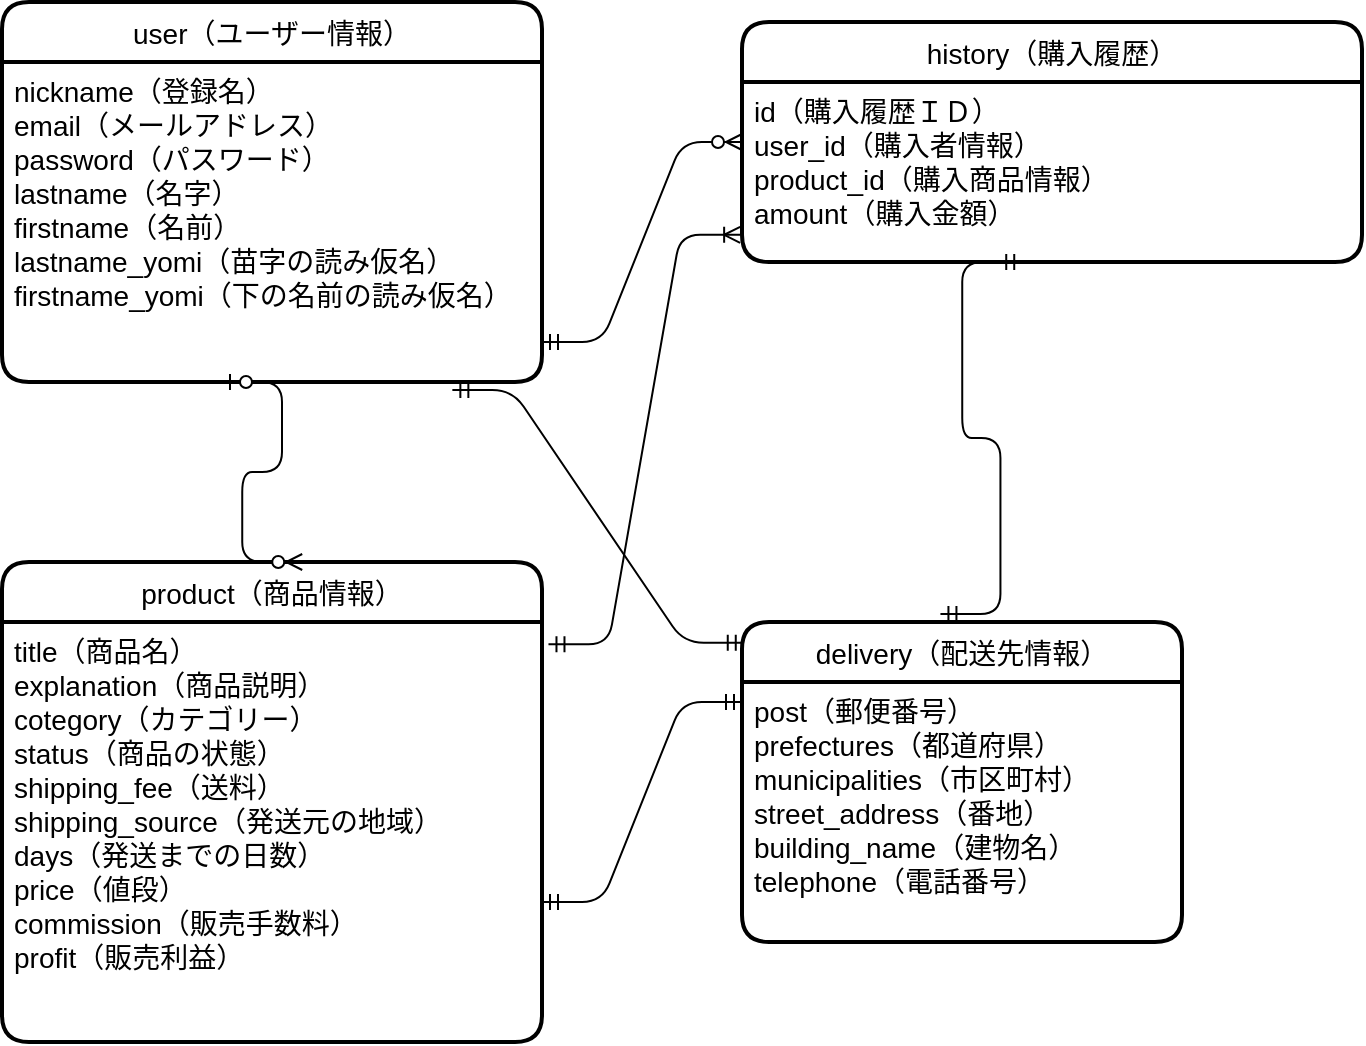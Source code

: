 <mxfile>
    <diagram id="i-ca93vDTL8qytIcd7tq" name="ページ1">
        <mxGraphModel dx="312" dy="563" grid="1" gridSize="10" guides="1" tooltips="1" connect="1" arrows="1" fold="1" page="1" pageScale="1" pageWidth="827" pageHeight="1169" math="0" shadow="0">
            <root>
                <mxCell id="0"/>
                <mxCell id="1" parent="0"/>
                <mxCell id="47" value="user（ユーザー情報）" style="swimlane;childLayout=stackLayout;horizontal=1;startSize=30;horizontalStack=0;rounded=1;fontSize=14;fontStyle=0;strokeWidth=2;resizeParent=0;resizeLast=1;shadow=0;dashed=0;align=center;" parent="1" vertex="1">
                    <mxGeometry x="20" y="30" width="270" height="190" as="geometry"/>
                </mxCell>
                <mxCell id="48" value="nickname（登録名）&#10;email（メールアドレス）&#10;password（パスワード）&#10;lastname（名字）&#10;firstname（名前）&#10;lastname_yomi（苗字の読み仮名）&#10;firstname_yomi（下の名前の読み仮名）&#10;&#10;" style="align=left;strokeColor=none;fillColor=none;spacingLeft=4;fontSize=14;verticalAlign=top;resizable=0;rotatable=0;part=1;" parent="47" vertex="1">
                    <mxGeometry y="30" width="270" height="160" as="geometry"/>
                </mxCell>
                <mxCell id="50" value="product（商品情報）" style="swimlane;childLayout=stackLayout;horizontal=1;startSize=30;horizontalStack=0;rounded=1;fontSize=14;fontStyle=0;strokeWidth=2;resizeParent=0;resizeLast=1;shadow=0;dashed=0;align=center;" parent="1" vertex="1">
                    <mxGeometry x="20" y="310" width="270" height="240" as="geometry"/>
                </mxCell>
                <mxCell id="51" value="title（商品名）&#10;explanation（商品説明）&#10;cotegory（カテゴリー）&#10;status（商品の状態）&#10;shipping_fee（送料）&#10;shipping_source（発送元の地域）&#10;days（発送までの日数）&#10;price（値段）&#10;commission（販売手数料）&#10;profit（販売利益）" style="align=left;strokeColor=none;fillColor=none;spacingLeft=4;fontSize=14;verticalAlign=top;resizable=0;rotatable=0;part=1;" parent="50" vertex="1">
                    <mxGeometry y="30" width="270" height="210" as="geometry"/>
                </mxCell>
                <mxCell id="61" value="" style="shape=waypoint;sketch=0;size=6;pointerEvents=1;points=[];fillColor=default;resizable=0;rotatable=0;perimeter=centerPerimeter;snapToPoint=1;fontSize=14;fontStyle=0;startSize=30;rounded=1;strokeWidth=2;shadow=0;dashed=0;" parent="50" vertex="1">
                    <mxGeometry y="240" width="270" as="geometry"/>
                </mxCell>
                <mxCell id="52" value="history（購入履歴）" style="swimlane;childLayout=stackLayout;horizontal=1;startSize=30;horizontalStack=0;rounded=1;fontSize=14;fontStyle=0;strokeWidth=2;resizeParent=0;resizeLast=1;shadow=0;dashed=0;align=center;" parent="1" vertex="1">
                    <mxGeometry x="390" y="40" width="310" height="120" as="geometry"/>
                </mxCell>
                <mxCell id="53" value="id（購入履歴ＩＤ）&#10;user_id（購入者情報）&#10;product_id（購入商品情報）&#10;amount（購入金額）" style="align=left;strokeColor=none;fillColor=none;spacingLeft=4;fontSize=14;verticalAlign=top;resizable=0;rotatable=0;part=1;" parent="52" vertex="1">
                    <mxGeometry y="30" width="310" height="90" as="geometry"/>
                </mxCell>
                <mxCell id="59" value="delivery（配送先情報）" style="swimlane;childLayout=stackLayout;horizontal=1;startSize=30;horizontalStack=0;rounded=1;fontSize=14;fontStyle=0;strokeWidth=2;resizeParent=0;resizeLast=1;shadow=0;dashed=0;align=center;" parent="1" vertex="1">
                    <mxGeometry x="390" y="340" width="220" height="160" as="geometry"/>
                </mxCell>
                <mxCell id="60" value="post（郵便番号）&#10;prefectures（都道府県）&#10;municipalities（市区町村）&#10;street_address（番地）&#10;building_name（建物名）&#10;telephone（電話番号）" style="align=left;strokeColor=none;fillColor=none;spacingLeft=4;fontSize=14;verticalAlign=top;resizable=0;rotatable=0;part=1;" parent="59" vertex="1">
                    <mxGeometry y="30" width="220" height="130" as="geometry"/>
                </mxCell>
                <mxCell id="63" value="" style="edgeStyle=entityRelationEdgeStyle;fontSize=12;html=1;endArrow=ERzeroToMany;startArrow=ERzeroToOne;entryX=0.556;entryY=0;entryDx=0;entryDy=0;entryPerimeter=0;" parent="1" target="50" edge="1">
                    <mxGeometry width="100" height="100" relative="1" as="geometry">
                        <mxPoint x="130" y="220" as="sourcePoint"/>
                        <mxPoint x="210" y="290" as="targetPoint"/>
                    </mxGeometry>
                </mxCell>
                <mxCell id="64" value="" style="edgeStyle=entityRelationEdgeStyle;fontSize=12;html=1;endArrow=ERmandOne;startArrow=ERmandOne;" parent="1" edge="1">
                    <mxGeometry width="100" height="100" relative="1" as="geometry">
                        <mxPoint x="290" y="480" as="sourcePoint"/>
                        <mxPoint x="390" y="380" as="targetPoint"/>
                    </mxGeometry>
                </mxCell>
                <mxCell id="66" value="" style="edgeStyle=entityRelationEdgeStyle;fontSize=12;html=1;endArrow=ERzeroToMany;startArrow=ERmandOne;" parent="1" edge="1">
                    <mxGeometry width="100" height="100" relative="1" as="geometry">
                        <mxPoint x="290" y="200" as="sourcePoint"/>
                        <mxPoint x="390" y="100" as="targetPoint"/>
                    </mxGeometry>
                </mxCell>
                <mxCell id="67" value="" style="edgeStyle=entityRelationEdgeStyle;fontSize=12;html=1;endArrow=ERmandOne;startArrow=ERmandOne;exitX=0.451;exitY=-0.025;exitDx=0;exitDy=0;exitPerimeter=0;entryX=0.452;entryY=1;entryDx=0;entryDy=0;entryPerimeter=0;" parent="1" source="59" target="53" edge="1">
                    <mxGeometry width="100" height="100" relative="1" as="geometry">
                        <mxPoint x="440" y="270" as="sourcePoint"/>
                        <mxPoint x="530" y="170" as="targetPoint"/>
                    </mxGeometry>
                </mxCell>
                <mxCell id="68" value="" style="edgeStyle=entityRelationEdgeStyle;fontSize=12;html=1;endArrow=ERmandOne;startArrow=ERmandOne;exitX=0.834;exitY=1.025;exitDx=0;exitDy=0;exitPerimeter=0;entryX=0.004;entryY=0.065;entryDx=0;entryDy=0;entryPerimeter=0;" parent="1" source="48" target="59" edge="1">
                    <mxGeometry width="100" height="100" relative="1" as="geometry">
                        <mxPoint x="340" y="290" as="sourcePoint"/>
                        <mxPoint x="440" y="190" as="targetPoint"/>
                    </mxGeometry>
                </mxCell>
                <mxCell id="69" value="" style="edgeStyle=entityRelationEdgeStyle;fontSize=12;html=1;endArrow=ERoneToMany;startArrow=ERmandOne;exitX=1.012;exitY=0.053;exitDx=0;exitDy=0;exitPerimeter=0;entryX=-0.003;entryY=0.849;entryDx=0;entryDy=0;entryPerimeter=0;" parent="1" source="51" target="53" edge="1">
                    <mxGeometry width="100" height="100" relative="1" as="geometry">
                        <mxPoint x="340" y="290" as="sourcePoint"/>
                        <mxPoint x="440" y="190" as="targetPoint"/>
                    </mxGeometry>
                </mxCell>
            </root>
        </mxGraphModel>
    </diagram>
</mxfile>